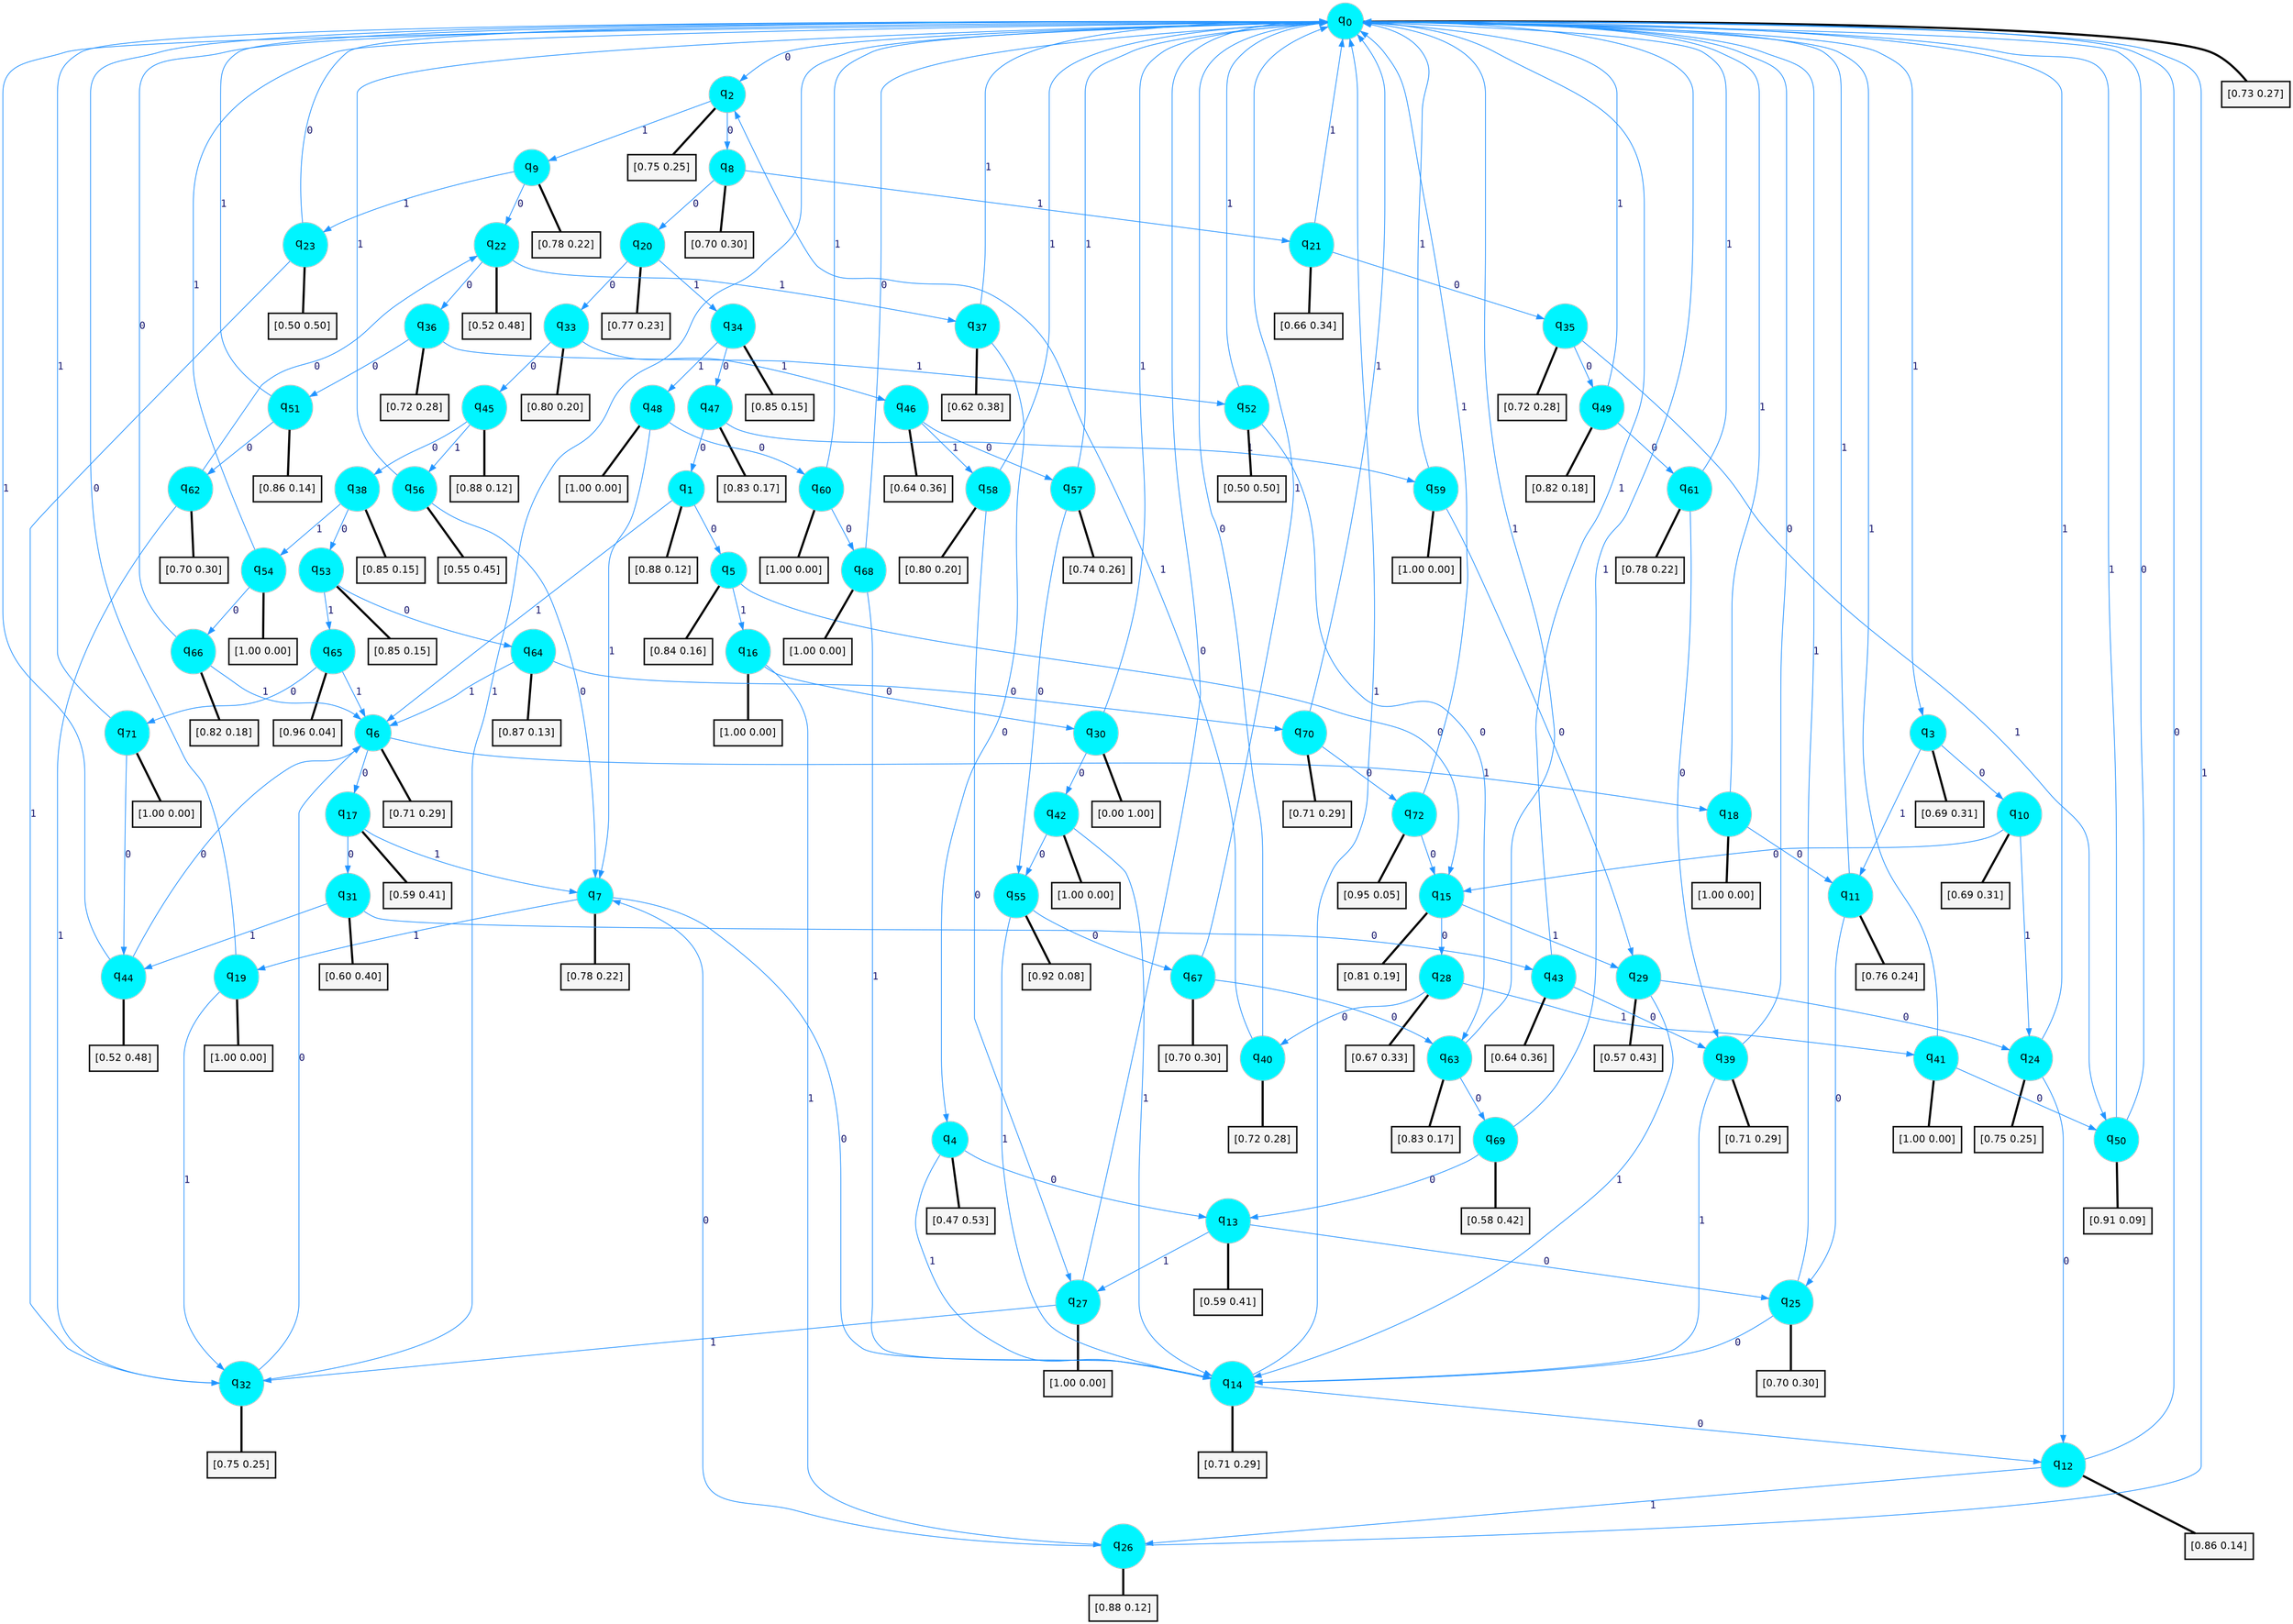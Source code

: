 digraph G {
graph [
bgcolor=transparent, dpi=300, rankdir=TD, size="40,25"];
node [
color=gray, fillcolor=turquoise1, fontcolor=black, fontname=Helvetica, fontsize=16, fontweight=bold, shape=circle, style=filled];
edge [
arrowsize=1, color=dodgerblue1, fontcolor=midnightblue, fontname=courier, fontweight=bold, penwidth=1, style=solid, weight=20];
0[label=<q<SUB>0</SUB>>];
1[label=<q<SUB>1</SUB>>];
2[label=<q<SUB>2</SUB>>];
3[label=<q<SUB>3</SUB>>];
4[label=<q<SUB>4</SUB>>];
5[label=<q<SUB>5</SUB>>];
6[label=<q<SUB>6</SUB>>];
7[label=<q<SUB>7</SUB>>];
8[label=<q<SUB>8</SUB>>];
9[label=<q<SUB>9</SUB>>];
10[label=<q<SUB>10</SUB>>];
11[label=<q<SUB>11</SUB>>];
12[label=<q<SUB>12</SUB>>];
13[label=<q<SUB>13</SUB>>];
14[label=<q<SUB>14</SUB>>];
15[label=<q<SUB>15</SUB>>];
16[label=<q<SUB>16</SUB>>];
17[label=<q<SUB>17</SUB>>];
18[label=<q<SUB>18</SUB>>];
19[label=<q<SUB>19</SUB>>];
20[label=<q<SUB>20</SUB>>];
21[label=<q<SUB>21</SUB>>];
22[label=<q<SUB>22</SUB>>];
23[label=<q<SUB>23</SUB>>];
24[label=<q<SUB>24</SUB>>];
25[label=<q<SUB>25</SUB>>];
26[label=<q<SUB>26</SUB>>];
27[label=<q<SUB>27</SUB>>];
28[label=<q<SUB>28</SUB>>];
29[label=<q<SUB>29</SUB>>];
30[label=<q<SUB>30</SUB>>];
31[label=<q<SUB>31</SUB>>];
32[label=<q<SUB>32</SUB>>];
33[label=<q<SUB>33</SUB>>];
34[label=<q<SUB>34</SUB>>];
35[label=<q<SUB>35</SUB>>];
36[label=<q<SUB>36</SUB>>];
37[label=<q<SUB>37</SUB>>];
38[label=<q<SUB>38</SUB>>];
39[label=<q<SUB>39</SUB>>];
40[label=<q<SUB>40</SUB>>];
41[label=<q<SUB>41</SUB>>];
42[label=<q<SUB>42</SUB>>];
43[label=<q<SUB>43</SUB>>];
44[label=<q<SUB>44</SUB>>];
45[label=<q<SUB>45</SUB>>];
46[label=<q<SUB>46</SUB>>];
47[label=<q<SUB>47</SUB>>];
48[label=<q<SUB>48</SUB>>];
49[label=<q<SUB>49</SUB>>];
50[label=<q<SUB>50</SUB>>];
51[label=<q<SUB>51</SUB>>];
52[label=<q<SUB>52</SUB>>];
53[label=<q<SUB>53</SUB>>];
54[label=<q<SUB>54</SUB>>];
55[label=<q<SUB>55</SUB>>];
56[label=<q<SUB>56</SUB>>];
57[label=<q<SUB>57</SUB>>];
58[label=<q<SUB>58</SUB>>];
59[label=<q<SUB>59</SUB>>];
60[label=<q<SUB>60</SUB>>];
61[label=<q<SUB>61</SUB>>];
62[label=<q<SUB>62</SUB>>];
63[label=<q<SUB>63</SUB>>];
64[label=<q<SUB>64</SUB>>];
65[label=<q<SUB>65</SUB>>];
66[label=<q<SUB>66</SUB>>];
67[label=<q<SUB>67</SUB>>];
68[label=<q<SUB>68</SUB>>];
69[label=<q<SUB>69</SUB>>];
70[label=<q<SUB>70</SUB>>];
71[label=<q<SUB>71</SUB>>];
72[label=<q<SUB>72</SUB>>];
73[label="[0.73 0.27]", shape=box,fontcolor=black, fontname=Helvetica, fontsize=14, penwidth=2, fillcolor=whitesmoke,color=black];
74[label="[0.88 0.12]", shape=box,fontcolor=black, fontname=Helvetica, fontsize=14, penwidth=2, fillcolor=whitesmoke,color=black];
75[label="[0.75 0.25]", shape=box,fontcolor=black, fontname=Helvetica, fontsize=14, penwidth=2, fillcolor=whitesmoke,color=black];
76[label="[0.69 0.31]", shape=box,fontcolor=black, fontname=Helvetica, fontsize=14, penwidth=2, fillcolor=whitesmoke,color=black];
77[label="[0.47 0.53]", shape=box,fontcolor=black, fontname=Helvetica, fontsize=14, penwidth=2, fillcolor=whitesmoke,color=black];
78[label="[0.84 0.16]", shape=box,fontcolor=black, fontname=Helvetica, fontsize=14, penwidth=2, fillcolor=whitesmoke,color=black];
79[label="[0.71 0.29]", shape=box,fontcolor=black, fontname=Helvetica, fontsize=14, penwidth=2, fillcolor=whitesmoke,color=black];
80[label="[0.78 0.22]", shape=box,fontcolor=black, fontname=Helvetica, fontsize=14, penwidth=2, fillcolor=whitesmoke,color=black];
81[label="[0.70 0.30]", shape=box,fontcolor=black, fontname=Helvetica, fontsize=14, penwidth=2, fillcolor=whitesmoke,color=black];
82[label="[0.78 0.22]", shape=box,fontcolor=black, fontname=Helvetica, fontsize=14, penwidth=2, fillcolor=whitesmoke,color=black];
83[label="[0.69 0.31]", shape=box,fontcolor=black, fontname=Helvetica, fontsize=14, penwidth=2, fillcolor=whitesmoke,color=black];
84[label="[0.76 0.24]", shape=box,fontcolor=black, fontname=Helvetica, fontsize=14, penwidth=2, fillcolor=whitesmoke,color=black];
85[label="[0.86 0.14]", shape=box,fontcolor=black, fontname=Helvetica, fontsize=14, penwidth=2, fillcolor=whitesmoke,color=black];
86[label="[0.59 0.41]", shape=box,fontcolor=black, fontname=Helvetica, fontsize=14, penwidth=2, fillcolor=whitesmoke,color=black];
87[label="[0.71 0.29]", shape=box,fontcolor=black, fontname=Helvetica, fontsize=14, penwidth=2, fillcolor=whitesmoke,color=black];
88[label="[0.81 0.19]", shape=box,fontcolor=black, fontname=Helvetica, fontsize=14, penwidth=2, fillcolor=whitesmoke,color=black];
89[label="[1.00 0.00]", shape=box,fontcolor=black, fontname=Helvetica, fontsize=14, penwidth=2, fillcolor=whitesmoke,color=black];
90[label="[0.59 0.41]", shape=box,fontcolor=black, fontname=Helvetica, fontsize=14, penwidth=2, fillcolor=whitesmoke,color=black];
91[label="[1.00 0.00]", shape=box,fontcolor=black, fontname=Helvetica, fontsize=14, penwidth=2, fillcolor=whitesmoke,color=black];
92[label="[1.00 0.00]", shape=box,fontcolor=black, fontname=Helvetica, fontsize=14, penwidth=2, fillcolor=whitesmoke,color=black];
93[label="[0.77 0.23]", shape=box,fontcolor=black, fontname=Helvetica, fontsize=14, penwidth=2, fillcolor=whitesmoke,color=black];
94[label="[0.66 0.34]", shape=box,fontcolor=black, fontname=Helvetica, fontsize=14, penwidth=2, fillcolor=whitesmoke,color=black];
95[label="[0.52 0.48]", shape=box,fontcolor=black, fontname=Helvetica, fontsize=14, penwidth=2, fillcolor=whitesmoke,color=black];
96[label="[0.50 0.50]", shape=box,fontcolor=black, fontname=Helvetica, fontsize=14, penwidth=2, fillcolor=whitesmoke,color=black];
97[label="[0.75 0.25]", shape=box,fontcolor=black, fontname=Helvetica, fontsize=14, penwidth=2, fillcolor=whitesmoke,color=black];
98[label="[0.70 0.30]", shape=box,fontcolor=black, fontname=Helvetica, fontsize=14, penwidth=2, fillcolor=whitesmoke,color=black];
99[label="[0.88 0.12]", shape=box,fontcolor=black, fontname=Helvetica, fontsize=14, penwidth=2, fillcolor=whitesmoke,color=black];
100[label="[1.00 0.00]", shape=box,fontcolor=black, fontname=Helvetica, fontsize=14, penwidth=2, fillcolor=whitesmoke,color=black];
101[label="[0.67 0.33]", shape=box,fontcolor=black, fontname=Helvetica, fontsize=14, penwidth=2, fillcolor=whitesmoke,color=black];
102[label="[0.57 0.43]", shape=box,fontcolor=black, fontname=Helvetica, fontsize=14, penwidth=2, fillcolor=whitesmoke,color=black];
103[label="[0.00 1.00]", shape=box,fontcolor=black, fontname=Helvetica, fontsize=14, penwidth=2, fillcolor=whitesmoke,color=black];
104[label="[0.60 0.40]", shape=box,fontcolor=black, fontname=Helvetica, fontsize=14, penwidth=2, fillcolor=whitesmoke,color=black];
105[label="[0.75 0.25]", shape=box,fontcolor=black, fontname=Helvetica, fontsize=14, penwidth=2, fillcolor=whitesmoke,color=black];
106[label="[0.80 0.20]", shape=box,fontcolor=black, fontname=Helvetica, fontsize=14, penwidth=2, fillcolor=whitesmoke,color=black];
107[label="[0.85 0.15]", shape=box,fontcolor=black, fontname=Helvetica, fontsize=14, penwidth=2, fillcolor=whitesmoke,color=black];
108[label="[0.72 0.28]", shape=box,fontcolor=black, fontname=Helvetica, fontsize=14, penwidth=2, fillcolor=whitesmoke,color=black];
109[label="[0.72 0.28]", shape=box,fontcolor=black, fontname=Helvetica, fontsize=14, penwidth=2, fillcolor=whitesmoke,color=black];
110[label="[0.62 0.38]", shape=box,fontcolor=black, fontname=Helvetica, fontsize=14, penwidth=2, fillcolor=whitesmoke,color=black];
111[label="[0.85 0.15]", shape=box,fontcolor=black, fontname=Helvetica, fontsize=14, penwidth=2, fillcolor=whitesmoke,color=black];
112[label="[0.71 0.29]", shape=box,fontcolor=black, fontname=Helvetica, fontsize=14, penwidth=2, fillcolor=whitesmoke,color=black];
113[label="[0.72 0.28]", shape=box,fontcolor=black, fontname=Helvetica, fontsize=14, penwidth=2, fillcolor=whitesmoke,color=black];
114[label="[1.00 0.00]", shape=box,fontcolor=black, fontname=Helvetica, fontsize=14, penwidth=2, fillcolor=whitesmoke,color=black];
115[label="[1.00 0.00]", shape=box,fontcolor=black, fontname=Helvetica, fontsize=14, penwidth=2, fillcolor=whitesmoke,color=black];
116[label="[0.64 0.36]", shape=box,fontcolor=black, fontname=Helvetica, fontsize=14, penwidth=2, fillcolor=whitesmoke,color=black];
117[label="[0.52 0.48]", shape=box,fontcolor=black, fontname=Helvetica, fontsize=14, penwidth=2, fillcolor=whitesmoke,color=black];
118[label="[0.88 0.12]", shape=box,fontcolor=black, fontname=Helvetica, fontsize=14, penwidth=2, fillcolor=whitesmoke,color=black];
119[label="[0.64 0.36]", shape=box,fontcolor=black, fontname=Helvetica, fontsize=14, penwidth=2, fillcolor=whitesmoke,color=black];
120[label="[0.83 0.17]", shape=box,fontcolor=black, fontname=Helvetica, fontsize=14, penwidth=2, fillcolor=whitesmoke,color=black];
121[label="[1.00 0.00]", shape=box,fontcolor=black, fontname=Helvetica, fontsize=14, penwidth=2, fillcolor=whitesmoke,color=black];
122[label="[0.82 0.18]", shape=box,fontcolor=black, fontname=Helvetica, fontsize=14, penwidth=2, fillcolor=whitesmoke,color=black];
123[label="[0.91 0.09]", shape=box,fontcolor=black, fontname=Helvetica, fontsize=14, penwidth=2, fillcolor=whitesmoke,color=black];
124[label="[0.86 0.14]", shape=box,fontcolor=black, fontname=Helvetica, fontsize=14, penwidth=2, fillcolor=whitesmoke,color=black];
125[label="[0.50 0.50]", shape=box,fontcolor=black, fontname=Helvetica, fontsize=14, penwidth=2, fillcolor=whitesmoke,color=black];
126[label="[0.85 0.15]", shape=box,fontcolor=black, fontname=Helvetica, fontsize=14, penwidth=2, fillcolor=whitesmoke,color=black];
127[label="[1.00 0.00]", shape=box,fontcolor=black, fontname=Helvetica, fontsize=14, penwidth=2, fillcolor=whitesmoke,color=black];
128[label="[0.92 0.08]", shape=box,fontcolor=black, fontname=Helvetica, fontsize=14, penwidth=2, fillcolor=whitesmoke,color=black];
129[label="[0.55 0.45]", shape=box,fontcolor=black, fontname=Helvetica, fontsize=14, penwidth=2, fillcolor=whitesmoke,color=black];
130[label="[0.74 0.26]", shape=box,fontcolor=black, fontname=Helvetica, fontsize=14, penwidth=2, fillcolor=whitesmoke,color=black];
131[label="[0.80 0.20]", shape=box,fontcolor=black, fontname=Helvetica, fontsize=14, penwidth=2, fillcolor=whitesmoke,color=black];
132[label="[1.00 0.00]", shape=box,fontcolor=black, fontname=Helvetica, fontsize=14, penwidth=2, fillcolor=whitesmoke,color=black];
133[label="[1.00 0.00]", shape=box,fontcolor=black, fontname=Helvetica, fontsize=14, penwidth=2, fillcolor=whitesmoke,color=black];
134[label="[0.78 0.22]", shape=box,fontcolor=black, fontname=Helvetica, fontsize=14, penwidth=2, fillcolor=whitesmoke,color=black];
135[label="[0.70 0.30]", shape=box,fontcolor=black, fontname=Helvetica, fontsize=14, penwidth=2, fillcolor=whitesmoke,color=black];
136[label="[0.83 0.17]", shape=box,fontcolor=black, fontname=Helvetica, fontsize=14, penwidth=2, fillcolor=whitesmoke,color=black];
137[label="[0.87 0.13]", shape=box,fontcolor=black, fontname=Helvetica, fontsize=14, penwidth=2, fillcolor=whitesmoke,color=black];
138[label="[0.96 0.04]", shape=box,fontcolor=black, fontname=Helvetica, fontsize=14, penwidth=2, fillcolor=whitesmoke,color=black];
139[label="[0.82 0.18]", shape=box,fontcolor=black, fontname=Helvetica, fontsize=14, penwidth=2, fillcolor=whitesmoke,color=black];
140[label="[0.70 0.30]", shape=box,fontcolor=black, fontname=Helvetica, fontsize=14, penwidth=2, fillcolor=whitesmoke,color=black];
141[label="[1.00 0.00]", shape=box,fontcolor=black, fontname=Helvetica, fontsize=14, penwidth=2, fillcolor=whitesmoke,color=black];
142[label="[0.58 0.42]", shape=box,fontcolor=black, fontname=Helvetica, fontsize=14, penwidth=2, fillcolor=whitesmoke,color=black];
143[label="[0.71 0.29]", shape=box,fontcolor=black, fontname=Helvetica, fontsize=14, penwidth=2, fillcolor=whitesmoke,color=black];
144[label="[1.00 0.00]", shape=box,fontcolor=black, fontname=Helvetica, fontsize=14, penwidth=2, fillcolor=whitesmoke,color=black];
145[label="[0.95 0.05]", shape=box,fontcolor=black, fontname=Helvetica, fontsize=14, penwidth=2, fillcolor=whitesmoke,color=black];
0->2 [label=0];
0->3 [label=1];
0->73 [arrowhead=none, penwidth=3,color=black];
1->5 [label=0];
1->6 [label=1];
1->74 [arrowhead=none, penwidth=3,color=black];
2->8 [label=0];
2->9 [label=1];
2->75 [arrowhead=none, penwidth=3,color=black];
3->10 [label=0];
3->11 [label=1];
3->76 [arrowhead=none, penwidth=3,color=black];
4->13 [label=0];
4->14 [label=1];
4->77 [arrowhead=none, penwidth=3,color=black];
5->15 [label=0];
5->16 [label=1];
5->78 [arrowhead=none, penwidth=3,color=black];
6->17 [label=0];
6->18 [label=1];
6->79 [arrowhead=none, penwidth=3,color=black];
7->14 [label=0];
7->19 [label=1];
7->80 [arrowhead=none, penwidth=3,color=black];
8->20 [label=0];
8->21 [label=1];
8->81 [arrowhead=none, penwidth=3,color=black];
9->22 [label=0];
9->23 [label=1];
9->82 [arrowhead=none, penwidth=3,color=black];
10->15 [label=0];
10->24 [label=1];
10->83 [arrowhead=none, penwidth=3,color=black];
11->25 [label=0];
11->0 [label=1];
11->84 [arrowhead=none, penwidth=3,color=black];
12->0 [label=0];
12->26 [label=1];
12->85 [arrowhead=none, penwidth=3,color=black];
13->25 [label=0];
13->27 [label=1];
13->86 [arrowhead=none, penwidth=3,color=black];
14->12 [label=0];
14->0 [label=1];
14->87 [arrowhead=none, penwidth=3,color=black];
15->28 [label=0];
15->29 [label=1];
15->88 [arrowhead=none, penwidth=3,color=black];
16->30 [label=0];
16->26 [label=1];
16->89 [arrowhead=none, penwidth=3,color=black];
17->31 [label=0];
17->7 [label=1];
17->90 [arrowhead=none, penwidth=3,color=black];
18->11 [label=0];
18->0 [label=1];
18->91 [arrowhead=none, penwidth=3,color=black];
19->0 [label=0];
19->32 [label=1];
19->92 [arrowhead=none, penwidth=3,color=black];
20->33 [label=0];
20->34 [label=1];
20->93 [arrowhead=none, penwidth=3,color=black];
21->35 [label=0];
21->0 [label=1];
21->94 [arrowhead=none, penwidth=3,color=black];
22->36 [label=0];
22->37 [label=1];
22->95 [arrowhead=none, penwidth=3,color=black];
23->0 [label=0];
23->32 [label=1];
23->96 [arrowhead=none, penwidth=3,color=black];
24->12 [label=0];
24->0 [label=1];
24->97 [arrowhead=none, penwidth=3,color=black];
25->14 [label=0];
25->0 [label=1];
25->98 [arrowhead=none, penwidth=3,color=black];
26->7 [label=0];
26->0 [label=1];
26->99 [arrowhead=none, penwidth=3,color=black];
27->0 [label=0];
27->32 [label=1];
27->100 [arrowhead=none, penwidth=3,color=black];
28->40 [label=0];
28->41 [label=1];
28->101 [arrowhead=none, penwidth=3,color=black];
29->24 [label=0];
29->14 [label=1];
29->102 [arrowhead=none, penwidth=3,color=black];
30->42 [label=0];
30->0 [label=1];
30->103 [arrowhead=none, penwidth=3,color=black];
31->43 [label=0];
31->44 [label=1];
31->104 [arrowhead=none, penwidth=3,color=black];
32->6 [label=0];
32->0 [label=1];
32->105 [arrowhead=none, penwidth=3,color=black];
33->45 [label=0];
33->46 [label=1];
33->106 [arrowhead=none, penwidth=3,color=black];
34->47 [label=0];
34->48 [label=1];
34->107 [arrowhead=none, penwidth=3,color=black];
35->49 [label=0];
35->50 [label=1];
35->108 [arrowhead=none, penwidth=3,color=black];
36->51 [label=0];
36->52 [label=1];
36->109 [arrowhead=none, penwidth=3,color=black];
37->4 [label=0];
37->0 [label=1];
37->110 [arrowhead=none, penwidth=3,color=black];
38->53 [label=0];
38->54 [label=1];
38->111 [arrowhead=none, penwidth=3,color=black];
39->0 [label=0];
39->14 [label=1];
39->112 [arrowhead=none, penwidth=3,color=black];
40->0 [label=0];
40->2 [label=1];
40->113 [arrowhead=none, penwidth=3,color=black];
41->50 [label=0];
41->0 [label=1];
41->114 [arrowhead=none, penwidth=3,color=black];
42->55 [label=0];
42->14 [label=1];
42->115 [arrowhead=none, penwidth=3,color=black];
43->39 [label=0];
43->0 [label=1];
43->116 [arrowhead=none, penwidth=3,color=black];
44->6 [label=0];
44->0 [label=1];
44->117 [arrowhead=none, penwidth=3,color=black];
45->38 [label=0];
45->56 [label=1];
45->118 [arrowhead=none, penwidth=3,color=black];
46->57 [label=0];
46->58 [label=1];
46->119 [arrowhead=none, penwidth=3,color=black];
47->1 [label=0];
47->59 [label=1];
47->120 [arrowhead=none, penwidth=3,color=black];
48->60 [label=0];
48->7 [label=1];
48->121 [arrowhead=none, penwidth=3,color=black];
49->61 [label=0];
49->0 [label=1];
49->122 [arrowhead=none, penwidth=3,color=black];
50->0 [label=0];
50->0 [label=1];
50->123 [arrowhead=none, penwidth=3,color=black];
51->62 [label=0];
51->0 [label=1];
51->124 [arrowhead=none, penwidth=3,color=black];
52->63 [label=0];
52->0 [label=1];
52->125 [arrowhead=none, penwidth=3,color=black];
53->64 [label=0];
53->65 [label=1];
53->126 [arrowhead=none, penwidth=3,color=black];
54->66 [label=0];
54->0 [label=1];
54->127 [arrowhead=none, penwidth=3,color=black];
55->67 [label=0];
55->14 [label=1];
55->128 [arrowhead=none, penwidth=3,color=black];
56->7 [label=0];
56->0 [label=1];
56->129 [arrowhead=none, penwidth=3,color=black];
57->55 [label=0];
57->0 [label=1];
57->130 [arrowhead=none, penwidth=3,color=black];
58->27 [label=0];
58->0 [label=1];
58->131 [arrowhead=none, penwidth=3,color=black];
59->29 [label=0];
59->0 [label=1];
59->132 [arrowhead=none, penwidth=3,color=black];
60->68 [label=0];
60->0 [label=1];
60->133 [arrowhead=none, penwidth=3,color=black];
61->39 [label=0];
61->0 [label=1];
61->134 [arrowhead=none, penwidth=3,color=black];
62->22 [label=0];
62->32 [label=1];
62->135 [arrowhead=none, penwidth=3,color=black];
63->69 [label=0];
63->0 [label=1];
63->136 [arrowhead=none, penwidth=3,color=black];
64->70 [label=0];
64->6 [label=1];
64->137 [arrowhead=none, penwidth=3,color=black];
65->71 [label=0];
65->6 [label=1];
65->138 [arrowhead=none, penwidth=3,color=black];
66->0 [label=0];
66->6 [label=1];
66->139 [arrowhead=none, penwidth=3,color=black];
67->63 [label=0];
67->0 [label=1];
67->140 [arrowhead=none, penwidth=3,color=black];
68->0 [label=0];
68->14 [label=1];
68->141 [arrowhead=none, penwidth=3,color=black];
69->13 [label=0];
69->0 [label=1];
69->142 [arrowhead=none, penwidth=3,color=black];
70->72 [label=0];
70->0 [label=1];
70->143 [arrowhead=none, penwidth=3,color=black];
71->44 [label=0];
71->0 [label=1];
71->144 [arrowhead=none, penwidth=3,color=black];
72->15 [label=0];
72->0 [label=1];
72->145 [arrowhead=none, penwidth=3,color=black];
}
